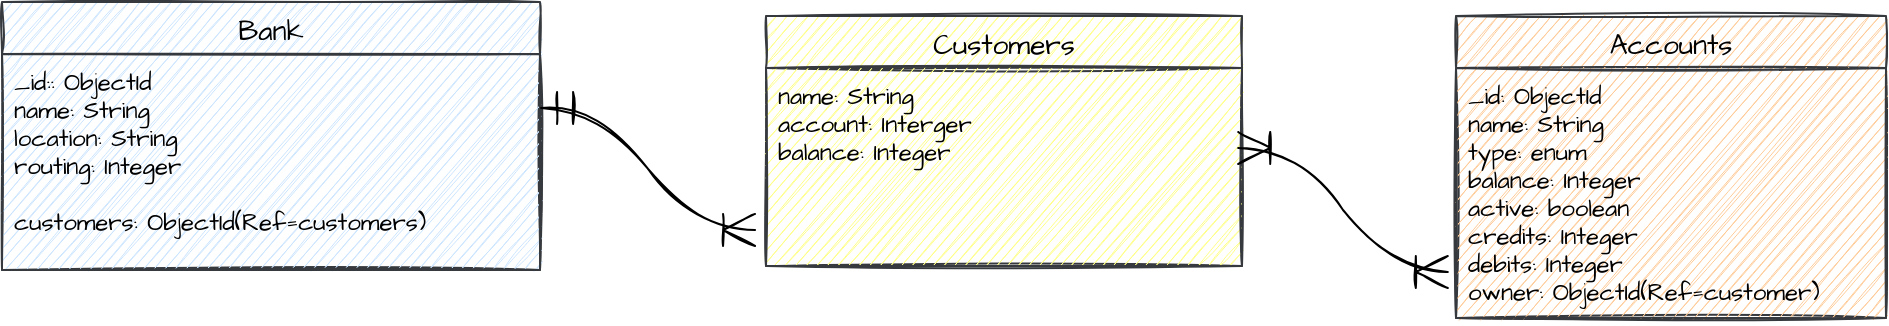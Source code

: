 <mxfile version="17.2.1" type="github">
  <diagram id="U85HbXs-UAMc0zENvWai" name="Page-1">
    <mxGraphModel dx="1059" dy="742" grid="0" gridSize="10" guides="1" tooltips="1" connect="1" arrows="1" fold="1" page="0" pageScale="1" pageWidth="850" pageHeight="1100" math="0" shadow="0">
      <root>
        <mxCell id="0" />
        <mxCell id="1" parent="0" />
        <mxCell id="pGZKY3n1eDW_OuX1hCaS-1" value="Bank" style="swimlane;fontStyle=0;childLayout=stackLayout;horizontal=1;startSize=26;horizontalStack=0;resizeParent=1;resizeParentMax=0;resizeLast=0;collapsible=1;marginBottom=0;align=center;fontSize=14;sketch=1;hachureGap=4;fontFamily=Architects Daughter;fontSource=https%3A%2F%2Ffonts.googleapis.com%2Fcss%3Ffamily%3DArchitects%2BDaughter;fillColor=#cce5ff;strokeColor=#36393d;" vertex="1" parent="1">
          <mxGeometry x="-113" y="36" width="269" height="134" as="geometry">
            <mxRectangle x="-113" y="36" width="60" height="26" as="alternateBounds" />
          </mxGeometry>
        </mxCell>
        <mxCell id="pGZKY3n1eDW_OuX1hCaS-2" value="_id:: ObjectId&#xa;name: String&#xa;location: String&#xa;routing: Integer&#xa;&#xa;customers: ObjectId(Ref=customers)" style="text;strokeColor=#36393d;fillColor=#cce5ff;spacingLeft=4;spacingRight=4;overflow=hidden;rotatable=0;points=[[0,0.5],[1,0.5]];portConstraint=eastwest;fontSize=12;sketch=1;hachureGap=4;fontFamily=Architects Daughter;fontSource=https%3A%2F%2Ffonts.googleapis.com%2Fcss%3Ffamily%3DArchitects%2BDaughter;" vertex="1" parent="pGZKY3n1eDW_OuX1hCaS-1">
          <mxGeometry y="26" width="269" height="108" as="geometry" />
        </mxCell>
        <mxCell id="pGZKY3n1eDW_OuX1hCaS-5" value="Customers" style="swimlane;fontStyle=0;childLayout=stackLayout;horizontal=1;startSize=26;horizontalStack=0;resizeParent=1;resizeParentMax=0;resizeLast=0;collapsible=1;marginBottom=0;align=center;fontSize=14;sketch=1;hachureGap=4;fontFamily=Architects Daughter;fontSource=https%3A%2F%2Ffonts.googleapis.com%2Fcss%3Ffamily%3DArchitects%2BDaughter;fillColor=#ffff88;strokeColor=#36393d;" vertex="1" parent="1">
          <mxGeometry x="269" y="43" width="238" height="125" as="geometry" />
        </mxCell>
        <mxCell id="pGZKY3n1eDW_OuX1hCaS-6" value="name: String&#xa;account: Interger&#xa;balance: Integer" style="text;strokeColor=#36393d;fillColor=#ffff88;spacingLeft=4;spacingRight=4;overflow=hidden;rotatable=0;points=[[0,0.5],[1,0.5]];portConstraint=eastwest;fontSize=12;sketch=1;hachureGap=4;fontFamily=Architects Daughter;fontSource=https%3A%2F%2Ffonts.googleapis.com%2Fcss%3Ffamily%3DArchitects%2BDaughter;" vertex="1" parent="pGZKY3n1eDW_OuX1hCaS-5">
          <mxGeometry y="26" width="238" height="99" as="geometry" />
        </mxCell>
        <mxCell id="pGZKY3n1eDW_OuX1hCaS-9" value="Accounts" style="swimlane;fontStyle=0;childLayout=stackLayout;horizontal=1;startSize=26;horizontalStack=0;resizeParent=1;resizeParentMax=0;resizeLast=0;collapsible=1;marginBottom=0;align=center;fontSize=14;sketch=1;hachureGap=4;fontFamily=Architects Daughter;fontSource=https%3A%2F%2Ffonts.googleapis.com%2Fcss%3Ffamily%3DArchitects%2BDaughter;fillColor=#ffcc99;strokeColor=#36393d;" vertex="1" parent="1">
          <mxGeometry x="614" y="43" width="215" height="151" as="geometry" />
        </mxCell>
        <mxCell id="pGZKY3n1eDW_OuX1hCaS-10" value="_id: ObjectId&#xa;name: String&#xa;type: enum&#xa;balance: Integer&#xa;active: boolean&#xa;credits: Integer&#xa;debits: Integer&#xa;owner: ObjectId(Ref=customer)" style="text;strokeColor=#36393d;fillColor=#ffcc99;spacingLeft=4;spacingRight=4;overflow=hidden;rotatable=0;points=[[0,0.5],[1,0.5]];portConstraint=eastwest;fontSize=12;sketch=1;hachureGap=4;fontFamily=Architects Daughter;fontSource=https%3A%2F%2Ffonts.googleapis.com%2Fcss%3Ffamily%3DArchitects%2BDaughter;" vertex="1" parent="pGZKY3n1eDW_OuX1hCaS-9">
          <mxGeometry y="26" width="215" height="125" as="geometry" />
        </mxCell>
        <mxCell id="pGZKY3n1eDW_OuX1hCaS-15" value="" style="edgeStyle=entityRelationEdgeStyle;fontSize=12;html=1;endArrow=ERoneToMany;startArrow=ERoneToMany;rounded=0;sketch=1;hachureGap=4;fontFamily=Architects Daughter;fontSource=https%3A%2F%2Ffonts.googleapis.com%2Fcss%3Ffamily%3DArchitects%2BDaughter;startSize=14;endSize=14;sourcePerimeterSpacing=8;targetPerimeterSpacing=8;curved=1;entryX=-0.019;entryY=0.816;entryDx=0;entryDy=0;entryPerimeter=0;exitX=0.992;exitY=0.404;exitDx=0;exitDy=0;exitPerimeter=0;" edge="1" parent="1" source="pGZKY3n1eDW_OuX1hCaS-6" target="pGZKY3n1eDW_OuX1hCaS-10">
          <mxGeometry width="100" height="100" relative="1" as="geometry">
            <mxPoint x="505" y="115" as="sourcePoint" />
            <mxPoint x="605" y="15" as="targetPoint" />
          </mxGeometry>
        </mxCell>
        <mxCell id="pGZKY3n1eDW_OuX1hCaS-18" value="" style="edgeStyle=entityRelationEdgeStyle;fontSize=12;html=1;endArrow=ERoneToMany;startArrow=ERmandOne;rounded=0;sketch=1;hachureGap=4;fontFamily=Architects Daughter;fontSource=https%3A%2F%2Ffonts.googleapis.com%2Fcss%3Ffamily%3DArchitects%2BDaughter;startSize=14;endSize=14;sourcePerimeterSpacing=8;targetPerimeterSpacing=8;curved=1;entryX=-0.023;entryY=0.818;entryDx=0;entryDy=0;entryPerimeter=0;exitX=1.002;exitY=0.25;exitDx=0;exitDy=0;exitPerimeter=0;" edge="1" parent="1" source="pGZKY3n1eDW_OuX1hCaS-2" target="pGZKY3n1eDW_OuX1hCaS-6">
          <mxGeometry width="100" height="100" relative="1" as="geometry">
            <mxPoint x="154" y="139" as="sourcePoint" />
            <mxPoint x="254" y="39" as="targetPoint" />
          </mxGeometry>
        </mxCell>
      </root>
    </mxGraphModel>
  </diagram>
</mxfile>
